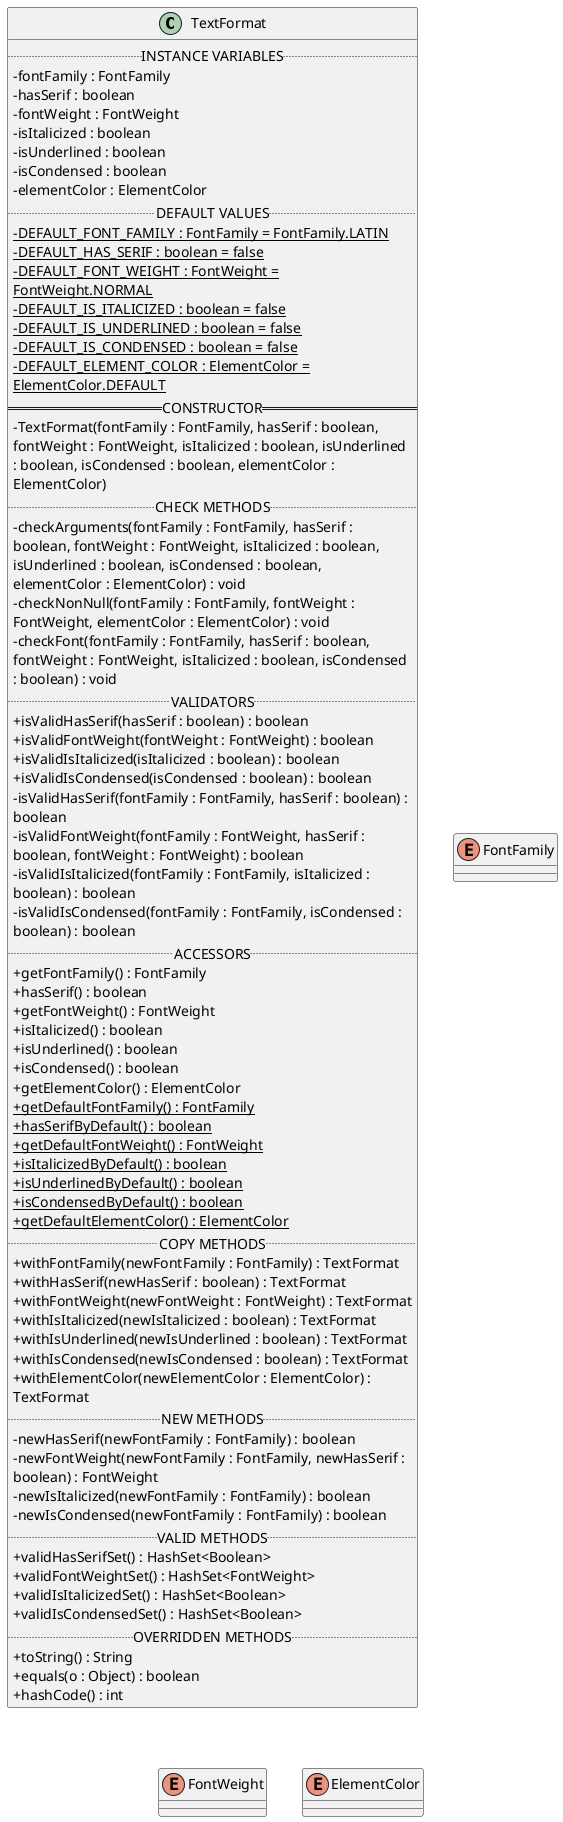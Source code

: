 @startuml

skinparam classAttributeIconSize 0
skinparam wrapWidth 400

class TextFormat {
	.. INSTANCE VARIABLES ..
	-fontFamily : FontFamily
	-hasSerif : boolean
	-fontWeight : FontWeight
	-isItalicized : boolean
	-isUnderlined : boolean
	-isCondensed : boolean
	-elementColor : ElementColor
	.. DEFAULT VALUES ..
	{static} -DEFAULT_FONT_FAMILY : FontFamily = FontFamily.LATIN
	{static} -DEFAULT_HAS_SERIF : boolean = false
	{static} -DEFAULT_FONT_WEIGHT : FontWeight = FontWeight.NORMAL
	{static} -DEFAULT_IS_ITALICIZED : boolean = false
	{static} -DEFAULT_IS_UNDERLINED : boolean = false
	{static} -DEFAULT_IS_CONDENSED : boolean = false
	{static} -DEFAULT_ELEMENT_COLOR : ElementColor = ElementColor.DEFAULT
	== CONSTRUCTOR ==
	-TextFormat(fontFamily : FontFamily, hasSerif : boolean, fontWeight : FontWeight, isItalicized : boolean, isUnderlined : boolean, isCondensed : boolean, elementColor : ElementColor)
	.. CHECK METHODS ..
	-checkArguments(fontFamily : FontFamily, hasSerif : boolean, fontWeight : FontWeight, isItalicized : boolean, isUnderlined : boolean, isCondensed : boolean, elementColor : ElementColor) : void
	-checkNonNull(fontFamily : FontFamily, fontWeight : FontWeight, elementColor : ElementColor) : void
	-checkFont(fontFamily : FontFamily, hasSerif : boolean, fontWeight : FontWeight, isItalicized : boolean, isCondensed : boolean) : void
	.. VALIDATORS ..
	+isValidHasSerif(hasSerif : boolean) : boolean
	+isValidFontWeight(fontWeight : FontWeight) : boolean
	+isValidIsItalicized(isItalicized : boolean) : boolean
	+isValidIsCondensed(isCondensed : boolean) : boolean
	-isValidHasSerif(fontFamily : FontFamily, hasSerif : boolean) : boolean
	-isValidFontWeight(fontFamily : FontWeight, hasSerif : boolean, fontWeight : FontWeight) : boolean
	-isValidIsItalicized(fontFamily : FontFamily, isItalicized : boolean) : boolean
	-isValidIsCondensed(fontFamily : FontFamily, isCondensed : boolean) : boolean
	.. ACCESSORS ..
	+getFontFamily() : FontFamily
	+hasSerif() : boolean
	+getFontWeight() : FontWeight
	+isItalicized() : boolean
	+isUnderlined() : boolean
	+isCondensed() : boolean
	+getElementColor() : ElementColor
	{static} +getDefaultFontFamily() : FontFamily
	{static} +hasSerifByDefault() : boolean
	{static} +getDefaultFontWeight() : FontWeight
	{static} +isItalicizedByDefault() : boolean
	{static} +isUnderlinedByDefault() : boolean
	{static} +isCondensedByDefault() : boolean
	{static} +getDefaultElementColor() : ElementColor
	.. COPY METHODS ..
	+withFontFamily(newFontFamily : FontFamily) : TextFormat
	+withHasSerif(newHasSerif : boolean) : TextFormat
	+withFontWeight(newFontWeight : FontWeight) : TextFormat
	+withIsItalicized(newIsItalicized : boolean) : TextFormat
	+withIsUnderlined(newIsUnderlined : boolean) : TextFormat
	+withIsCondensed(newIsCondensed : boolean) : TextFormat
	+withElementColor(newElementColor : ElementColor) : TextFormat
	.. NEW METHODS ..
	-newHasSerif(newFontFamily : FontFamily) : boolean
	-newFontWeight(newFontFamily : FontFamily, newHasSerif : boolean) : FontWeight
	-newIsItalicized(newFontFamily : FontFamily) : boolean
	-newIsCondensed(newFontFamily : FontFamily) : boolean
	.. VALID METHODS ..
	+validHasSerifSet() : HashSet<Boolean>
	+validFontWeightSet() : HashSet<FontWeight>
	+validIsItalicizedSet() : HashSet<Boolean>
	+validIsCondensedSet() : HashSet<Boolean>
	.. OVERRIDDEN METHODS ..
	+toString() : String
	+equals(o : Object) : boolean
	+hashCode() : int
}

enum FontFamily {

}

enum FontWeight {

}

enum ElementColor {

}

@enduml
